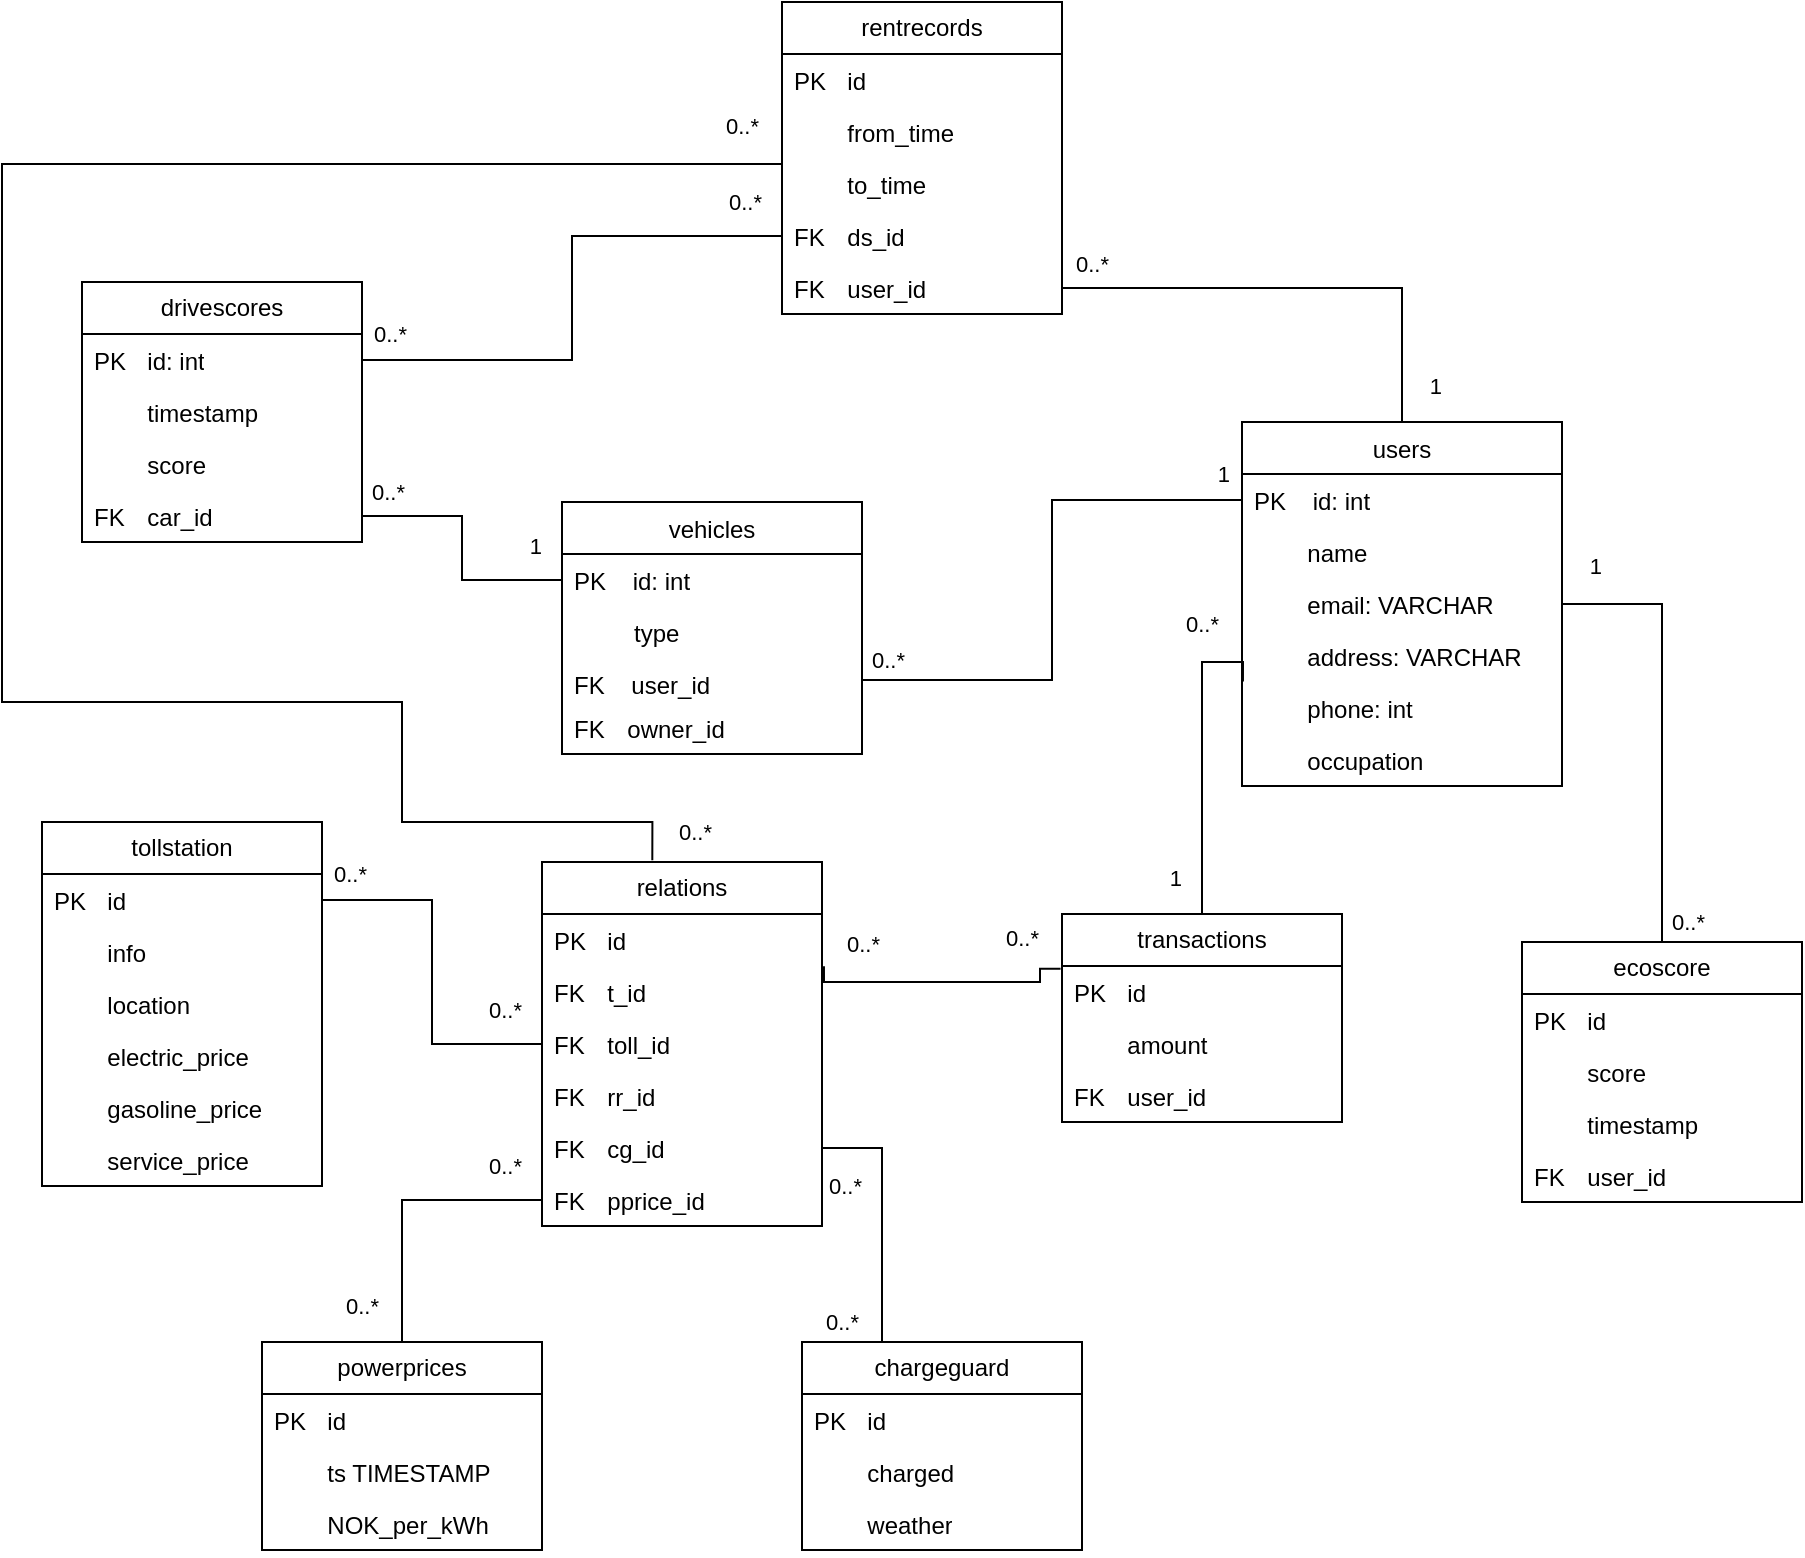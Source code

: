 <mxfile version="24.4.13" type="device">
  <diagram id="C5RBs43oDa-KdzZeNtuy" name="Page-1">
    <mxGraphModel dx="1377" dy="733" grid="1" gridSize="10" guides="1" tooltips="1" connect="1" arrows="1" fold="1" page="0" pageScale="1" pageWidth="827" pageHeight="1169" math="0" shadow="0">
      <root>
        <mxCell id="WIyWlLk6GJQsqaUBKTNV-0" />
        <mxCell id="WIyWlLk6GJQsqaUBKTNV-1" parent="WIyWlLk6GJQsqaUBKTNV-0" />
        <mxCell id="zkfFHV4jXpPFQw0GAbJ--0" value="vehicles" style="swimlane;fontStyle=0;align=center;verticalAlign=top;childLayout=stackLayout;horizontal=1;startSize=26;horizontalStack=0;resizeParent=1;resizeLast=0;collapsible=1;marginBottom=0;rounded=0;shadow=0;strokeWidth=1;" parent="WIyWlLk6GJQsqaUBKTNV-1" vertex="1">
          <mxGeometry x="200" y="360" width="150" height="126" as="geometry">
            <mxRectangle x="230" y="140" width="160" height="26" as="alternateBounds" />
          </mxGeometry>
        </mxCell>
        <mxCell id="zkfFHV4jXpPFQw0GAbJ--1" value="PK    id: int" style="text;align=left;verticalAlign=top;spacingLeft=4;spacingRight=4;overflow=hidden;rotatable=0;points=[[0,0.5],[1,0.5]];portConstraint=eastwest;" parent="zkfFHV4jXpPFQw0GAbJ--0" vertex="1">
          <mxGeometry y="26" width="150" height="26" as="geometry" />
        </mxCell>
        <mxCell id="zkfFHV4jXpPFQw0GAbJ--2" value="         type" style="text;align=left;verticalAlign=top;spacingLeft=4;spacingRight=4;overflow=hidden;rotatable=0;points=[[0,0.5],[1,0.5]];portConstraint=eastwest;rounded=0;shadow=0;html=0;" parent="zkfFHV4jXpPFQw0GAbJ--0" vertex="1">
          <mxGeometry y="52" width="150" height="26" as="geometry" />
        </mxCell>
        <mxCell id="zkfFHV4jXpPFQw0GAbJ--3" value="FK    user_id" style="text;align=left;verticalAlign=top;spacingLeft=4;spacingRight=4;overflow=hidden;rotatable=0;points=[[0,0.5],[1,0.5]];portConstraint=eastwest;rounded=0;shadow=0;html=0;" parent="zkfFHV4jXpPFQw0GAbJ--0" vertex="1">
          <mxGeometry y="78" width="150" height="22" as="geometry" />
        </mxCell>
        <mxCell id="pnMXiqQ-xAb_Z4zcDmSz-1" value="FK&lt;span style=&quot;white-space: pre;&quot;&gt;&#x9;&lt;/span&gt;owner_id" style="text;strokeColor=none;fillColor=none;align=left;verticalAlign=top;spacingLeft=4;spacingRight=4;overflow=hidden;rotatable=0;points=[[0,0.5],[1,0.5]];portConstraint=eastwest;whiteSpace=wrap;html=1;" vertex="1" parent="zkfFHV4jXpPFQw0GAbJ--0">
          <mxGeometry y="100" width="150" height="26" as="geometry" />
        </mxCell>
        <mxCell id="zkfFHV4jXpPFQw0GAbJ--17" value="users" style="swimlane;fontStyle=0;align=center;verticalAlign=top;childLayout=stackLayout;horizontal=1;startSize=26;horizontalStack=0;resizeParent=1;resizeLast=0;collapsible=1;marginBottom=0;rounded=0;shadow=0;strokeWidth=1;" parent="WIyWlLk6GJQsqaUBKTNV-1" vertex="1">
          <mxGeometry x="540" y="320" width="160" height="182" as="geometry">
            <mxRectangle x="550" y="140" width="160" height="26" as="alternateBounds" />
          </mxGeometry>
        </mxCell>
        <mxCell id="zkfFHV4jXpPFQw0GAbJ--18" value="PK    id: int" style="text;align=left;verticalAlign=top;spacingLeft=4;spacingRight=4;overflow=hidden;rotatable=0;points=[[0,0.5],[1,0.5]];portConstraint=eastwest;" parent="zkfFHV4jXpPFQw0GAbJ--17" vertex="1">
          <mxGeometry y="26" width="160" height="26" as="geometry" />
        </mxCell>
        <mxCell id="XV3fjPr08TxoKDUDZwmK-10" value="        name" style="text;align=left;verticalAlign=top;spacingLeft=4;spacingRight=4;overflow=hidden;rotatable=0;points=[[0,0.5],[1,0.5]];portConstraint=eastwest;rounded=0;shadow=0;html=0;" parent="zkfFHV4jXpPFQw0GAbJ--17" vertex="1">
          <mxGeometry y="52" width="160" height="26" as="geometry" />
        </mxCell>
        <mxCell id="XV3fjPr08TxoKDUDZwmK-28" value="        email: VARCHAR" style="text;align=left;verticalAlign=top;spacingLeft=4;spacingRight=4;overflow=hidden;rotatable=0;points=[[0,0.5],[1,0.5]];portConstraint=eastwest;rounded=0;shadow=0;html=0;" parent="zkfFHV4jXpPFQw0GAbJ--17" vertex="1">
          <mxGeometry y="78" width="160" height="26" as="geometry" />
        </mxCell>
        <mxCell id="zkfFHV4jXpPFQw0GAbJ--19" value="        address: VARCHAR" style="text;align=left;verticalAlign=top;spacingLeft=4;spacingRight=4;overflow=hidden;rotatable=0;points=[[0,0.5],[1,0.5]];portConstraint=eastwest;rounded=0;shadow=0;html=0;" parent="zkfFHV4jXpPFQw0GAbJ--17" vertex="1">
          <mxGeometry y="104" width="160" height="26" as="geometry" />
        </mxCell>
        <mxCell id="zkfFHV4jXpPFQw0GAbJ--20" value="        phone: int" style="text;align=left;verticalAlign=top;spacingLeft=4;spacingRight=4;overflow=hidden;rotatable=0;points=[[0,0.5],[1,0.5]];portConstraint=eastwest;rounded=0;shadow=0;html=0;" parent="zkfFHV4jXpPFQw0GAbJ--17" vertex="1">
          <mxGeometry y="130" width="160" height="26" as="geometry" />
        </mxCell>
        <mxCell id="znb4jtRhXeV4Z08ECYj7-14" value="&lt;span style=&quot;white-space: pre;&quot;&gt;&#x9;&lt;/span&gt;occupation" style="text;strokeColor=none;fillColor=none;align=left;verticalAlign=top;spacingLeft=4;spacingRight=4;overflow=hidden;rotatable=0;points=[[0,0.5],[1,0.5]];portConstraint=eastwest;whiteSpace=wrap;html=1;" parent="zkfFHV4jXpPFQw0GAbJ--17" vertex="1">
          <mxGeometry y="156" width="160" height="26" as="geometry" />
        </mxCell>
        <mxCell id="IrIeTUQx7J-EXGJBaG7m-1" value="drivescores" style="swimlane;fontStyle=0;childLayout=stackLayout;horizontal=1;startSize=26;fillColor=none;horizontalStack=0;resizeParent=1;resizeParentMax=0;resizeLast=0;collapsible=1;marginBottom=0;whiteSpace=wrap;html=1;" parent="WIyWlLk6GJQsqaUBKTNV-1" vertex="1">
          <mxGeometry x="-40" y="250" width="140" height="130" as="geometry" />
        </mxCell>
        <mxCell id="ffR_AdtMZDWBXzVAjOgV-0" value="PK&lt;span style=&quot;white-space: pre;&quot;&gt;&#x9;&lt;/span&gt;id: int" style="text;strokeColor=none;fillColor=none;align=left;verticalAlign=top;spacingLeft=4;spacingRight=4;overflow=hidden;rotatable=0;points=[[0,0.5],[1,0.5]];portConstraint=eastwest;whiteSpace=wrap;html=1;" parent="IrIeTUQx7J-EXGJBaG7m-1" vertex="1">
          <mxGeometry y="26" width="140" height="26" as="geometry" />
        </mxCell>
        <mxCell id="IrIeTUQx7J-EXGJBaG7m-3" value="&lt;div&gt;&lt;span style=&quot;white-space: pre;&quot;&gt;&#x9;&lt;/span&gt;timestamp&lt;/div&gt;" style="text;strokeColor=none;fillColor=none;align=left;verticalAlign=top;spacingLeft=4;spacingRight=4;overflow=hidden;rotatable=0;points=[[0,0.5],[1,0.5]];portConstraint=eastwest;whiteSpace=wrap;html=1;" parent="IrIeTUQx7J-EXGJBaG7m-1" vertex="1">
          <mxGeometry y="52" width="140" height="26" as="geometry" />
        </mxCell>
        <mxCell id="IrIeTUQx7J-EXGJBaG7m-4" value="&lt;span style=&quot;white-space: pre;&quot;&gt;&#x9;&lt;/span&gt;score" style="text;strokeColor=none;fillColor=none;align=left;verticalAlign=top;spacingLeft=4;spacingRight=4;overflow=hidden;rotatable=0;points=[[0,0.5],[1,0.5]];portConstraint=eastwest;whiteSpace=wrap;html=1;" parent="IrIeTUQx7J-EXGJBaG7m-1" vertex="1">
          <mxGeometry y="78" width="140" height="26" as="geometry" />
        </mxCell>
        <mxCell id="IrIeTUQx7J-EXGJBaG7m-2" value="FK&lt;span style=&quot;white-space: pre;&quot;&gt;&#x9;&lt;/span&gt;car_id" style="text;strokeColor=none;fillColor=none;align=left;verticalAlign=top;spacingLeft=4;spacingRight=4;overflow=hidden;rotatable=0;points=[[0,0.5],[1,0.5]];portConstraint=eastwest;whiteSpace=wrap;html=1;" parent="IrIeTUQx7J-EXGJBaG7m-1" vertex="1">
          <mxGeometry y="104" width="140" height="26" as="geometry" />
        </mxCell>
        <mxCell id="IrIeTUQx7J-EXGJBaG7m-12" value="" style="endArrow=none;html=1;edgeStyle=orthogonalEdgeStyle;rounded=0;exitX=1;exitY=0.5;exitDx=0;exitDy=0;entryX=0;entryY=0.5;entryDx=0;entryDy=0;curved=0;startArrow=none;startFill=0;endFill=0;" parent="WIyWlLk6GJQsqaUBKTNV-1" source="IrIeTUQx7J-EXGJBaG7m-2" target="zkfFHV4jXpPFQw0GAbJ--1" edge="1">
          <mxGeometry relative="1" as="geometry">
            <mxPoint x="330" y="350" as="sourcePoint" />
            <mxPoint x="490" y="350" as="targetPoint" />
          </mxGeometry>
        </mxCell>
        <mxCell id="IrIeTUQx7J-EXGJBaG7m-13" value="0..*" style="edgeLabel;resizable=0;html=1;align=left;verticalAlign=bottom;" parent="IrIeTUQx7J-EXGJBaG7m-12" connectable="0" vertex="1">
          <mxGeometry x="-1" relative="1" as="geometry">
            <mxPoint x="3" y="-4" as="offset" />
          </mxGeometry>
        </mxCell>
        <mxCell id="IrIeTUQx7J-EXGJBaG7m-14" value="1" style="edgeLabel;resizable=0;html=1;align=right;verticalAlign=bottom;" parent="IrIeTUQx7J-EXGJBaG7m-12" connectable="0" vertex="1">
          <mxGeometry x="1" relative="1" as="geometry">
            <mxPoint x="-10" y="-9" as="offset" />
          </mxGeometry>
        </mxCell>
        <mxCell id="XV3fjPr08TxoKDUDZwmK-0" value="rentrecords" style="swimlane;fontStyle=0;childLayout=stackLayout;horizontal=1;startSize=26;fillColor=none;horizontalStack=0;resizeParent=1;resizeParentMax=0;resizeLast=0;collapsible=1;marginBottom=0;whiteSpace=wrap;html=1;" parent="WIyWlLk6GJQsqaUBKTNV-1" vertex="1">
          <mxGeometry x="310" y="110" width="140" height="156" as="geometry" />
        </mxCell>
        <mxCell id="XV3fjPr08TxoKDUDZwmK-1" value="PK&lt;span style=&quot;white-space: pre;&quot;&gt;&#x9;&lt;/span&gt;id" style="text;strokeColor=none;fillColor=none;align=left;verticalAlign=top;spacingLeft=4;spacingRight=4;overflow=hidden;rotatable=0;points=[[0,0.5],[1,0.5]];portConstraint=eastwest;whiteSpace=wrap;html=1;" parent="XV3fjPr08TxoKDUDZwmK-0" vertex="1">
          <mxGeometry y="26" width="140" height="26" as="geometry" />
        </mxCell>
        <mxCell id="XV3fjPr08TxoKDUDZwmK-5" value="&lt;span style=&quot;white-space: pre;&quot;&gt;&#x9;&lt;/span&gt;from_time" style="text;strokeColor=none;fillColor=none;align=left;verticalAlign=top;spacingLeft=4;spacingRight=4;overflow=hidden;rotatable=0;points=[[0,0.5],[1,0.5]];portConstraint=eastwest;whiteSpace=wrap;html=1;" parent="XV3fjPr08TxoKDUDZwmK-0" vertex="1">
          <mxGeometry y="52" width="140" height="26" as="geometry" />
        </mxCell>
        <mxCell id="XV3fjPr08TxoKDUDZwmK-4" value="&lt;span style=&quot;white-space: pre;&quot;&gt;&#x9;&lt;/span&gt;to_time" style="text;strokeColor=none;fillColor=none;align=left;verticalAlign=top;spacingLeft=4;spacingRight=4;overflow=hidden;rotatable=0;points=[[0,0.5],[1,0.5]];portConstraint=eastwest;whiteSpace=wrap;html=1;" parent="XV3fjPr08TxoKDUDZwmK-0" vertex="1">
          <mxGeometry y="78" width="140" height="26" as="geometry" />
        </mxCell>
        <mxCell id="XV3fjPr08TxoKDUDZwmK-3" value="FK&lt;span style=&quot;white-space: pre;&quot;&gt;&#x9;&lt;/span&gt;ds_id" style="text;strokeColor=none;fillColor=none;align=left;verticalAlign=top;spacingLeft=4;spacingRight=4;overflow=hidden;rotatable=0;points=[[0,0.5],[1,0.5]];portConstraint=eastwest;whiteSpace=wrap;html=1;" parent="XV3fjPr08TxoKDUDZwmK-0" vertex="1">
          <mxGeometry y="104" width="140" height="26" as="geometry" />
        </mxCell>
        <mxCell id="XV3fjPr08TxoKDUDZwmK-2" value="FK&lt;span style=&quot;white-space: pre;&quot;&gt;&#x9;&lt;/span&gt;user_id" style="text;strokeColor=none;fillColor=none;align=left;verticalAlign=top;spacingLeft=4;spacingRight=4;overflow=hidden;rotatable=0;points=[[0,0.5],[1,0.5]];portConstraint=eastwest;whiteSpace=wrap;html=1;" parent="XV3fjPr08TxoKDUDZwmK-0" vertex="1">
          <mxGeometry y="130" width="140" height="26" as="geometry" />
        </mxCell>
        <mxCell id="XV3fjPr08TxoKDUDZwmK-11" value="ecoscore" style="swimlane;fontStyle=0;childLayout=stackLayout;horizontal=1;startSize=26;fillColor=none;horizontalStack=0;resizeParent=1;resizeParentMax=0;resizeLast=0;collapsible=1;marginBottom=0;whiteSpace=wrap;html=1;" parent="WIyWlLk6GJQsqaUBKTNV-1" vertex="1">
          <mxGeometry x="680" y="580" width="140" height="130" as="geometry" />
        </mxCell>
        <mxCell id="XV3fjPr08TxoKDUDZwmK-12" value="PK&lt;span style=&quot;white-space: pre;&quot;&gt;&#x9;&lt;/span&gt;id" style="text;strokeColor=none;fillColor=none;align=left;verticalAlign=top;spacingLeft=4;spacingRight=4;overflow=hidden;rotatable=0;points=[[0,0.5],[1,0.5]];portConstraint=eastwest;whiteSpace=wrap;html=1;" parent="XV3fjPr08TxoKDUDZwmK-11" vertex="1">
          <mxGeometry y="26" width="140" height="26" as="geometry" />
        </mxCell>
        <mxCell id="XV3fjPr08TxoKDUDZwmK-13" value="&lt;span style=&quot;white-space: pre;&quot;&gt;&#x9;&lt;/span&gt;score" style="text;strokeColor=none;fillColor=none;align=left;verticalAlign=top;spacingLeft=4;spacingRight=4;overflow=hidden;rotatable=0;points=[[0,0.5],[1,0.5]];portConstraint=eastwest;whiteSpace=wrap;html=1;" parent="XV3fjPr08TxoKDUDZwmK-11" vertex="1">
          <mxGeometry y="52" width="140" height="26" as="geometry" />
        </mxCell>
        <mxCell id="XV3fjPr08TxoKDUDZwmK-14" value="&lt;span style=&quot;white-space: pre;&quot;&gt;&#x9;&lt;/span&gt;timestamp" style="text;strokeColor=none;fillColor=none;align=left;verticalAlign=top;spacingLeft=4;spacingRight=4;overflow=hidden;rotatable=0;points=[[0,0.5],[1,0.5]];portConstraint=eastwest;whiteSpace=wrap;html=1;" parent="XV3fjPr08TxoKDUDZwmK-11" vertex="1">
          <mxGeometry y="78" width="140" height="26" as="geometry" />
        </mxCell>
        <mxCell id="XV3fjPr08TxoKDUDZwmK-25" value="FK&lt;span style=&quot;white-space: pre;&quot;&gt;&#x9;&lt;/span&gt;user_id" style="text;strokeColor=none;fillColor=none;align=left;verticalAlign=top;spacingLeft=4;spacingRight=4;overflow=hidden;rotatable=0;points=[[0,0.5],[1,0.5]];portConstraint=eastwest;whiteSpace=wrap;html=1;" parent="XV3fjPr08TxoKDUDZwmK-11" vertex="1">
          <mxGeometry y="104" width="140" height="26" as="geometry" />
        </mxCell>
        <mxCell id="XV3fjPr08TxoKDUDZwmK-16" value="" style="endArrow=none;html=1;edgeStyle=orthogonalEdgeStyle;rounded=0;exitX=1;exitY=0.5;exitDx=0;exitDy=0;" parent="WIyWlLk6GJQsqaUBKTNV-1" source="zkfFHV4jXpPFQw0GAbJ--3" target="zkfFHV4jXpPFQw0GAbJ--18" edge="1">
          <mxGeometry relative="1" as="geometry">
            <mxPoint x="360" y="470" as="sourcePoint" />
            <mxPoint x="520" y="470" as="targetPoint" />
          </mxGeometry>
        </mxCell>
        <mxCell id="XV3fjPr08TxoKDUDZwmK-17" value="0..*" style="edgeLabel;resizable=0;html=1;align=left;verticalAlign=bottom;" parent="XV3fjPr08TxoKDUDZwmK-16" connectable="0" vertex="1">
          <mxGeometry x="-1" relative="1" as="geometry">
            <mxPoint x="3" y="-2" as="offset" />
          </mxGeometry>
        </mxCell>
        <mxCell id="XV3fjPr08TxoKDUDZwmK-18" value="1" style="edgeLabel;resizable=0;html=1;align=right;verticalAlign=bottom;" parent="XV3fjPr08TxoKDUDZwmK-16" connectable="0" vertex="1">
          <mxGeometry x="1" relative="1" as="geometry">
            <mxPoint x="-6" y="-5" as="offset" />
          </mxGeometry>
        </mxCell>
        <mxCell id="XV3fjPr08TxoKDUDZwmK-30" value="" style="endArrow=none;html=1;edgeStyle=orthogonalEdgeStyle;rounded=0;exitX=1;exitY=0.5;exitDx=0;exitDy=0;entryX=0;entryY=0.5;entryDx=0;entryDy=0;curved=0;startArrow=none;startFill=0;endFill=0;" parent="WIyWlLk6GJQsqaUBKTNV-1" source="ffR_AdtMZDWBXzVAjOgV-0" target="XV3fjPr08TxoKDUDZwmK-3" edge="1">
          <mxGeometry relative="1" as="geometry">
            <mxPoint x="230" y="355" as="sourcePoint" />
            <mxPoint x="330" y="219" as="targetPoint" />
          </mxGeometry>
        </mxCell>
        <mxCell id="XV3fjPr08TxoKDUDZwmK-31" value="0..*" style="edgeLabel;resizable=0;html=1;align=left;verticalAlign=bottom;" parent="XV3fjPr08TxoKDUDZwmK-30" connectable="0" vertex="1">
          <mxGeometry x="-1" relative="1" as="geometry">
            <mxPoint x="4" y="-5" as="offset" />
          </mxGeometry>
        </mxCell>
        <mxCell id="XV3fjPr08TxoKDUDZwmK-32" value="0..*" style="edgeLabel;resizable=0;html=1;align=right;verticalAlign=bottom;" parent="XV3fjPr08TxoKDUDZwmK-30" connectable="0" vertex="1">
          <mxGeometry x="1" relative="1" as="geometry">
            <mxPoint x="-10" y="-9" as="offset" />
          </mxGeometry>
        </mxCell>
        <mxCell id="XV3fjPr08TxoKDUDZwmK-34" value="" style="endArrow=none;html=1;edgeStyle=orthogonalEdgeStyle;rounded=0;exitX=1;exitY=0.5;exitDx=0;exitDy=0;entryX=0.5;entryY=0;entryDx=0;entryDy=0;" parent="WIyWlLk6GJQsqaUBKTNV-1" source="XV3fjPr08TxoKDUDZwmK-2" target="zkfFHV4jXpPFQw0GAbJ--17" edge="1">
          <mxGeometry relative="1" as="geometry">
            <mxPoint x="440" y="489" as="sourcePoint" />
            <mxPoint x="520" y="399" as="targetPoint" />
          </mxGeometry>
        </mxCell>
        <mxCell id="XV3fjPr08TxoKDUDZwmK-35" value="0..*" style="edgeLabel;resizable=0;html=1;align=left;verticalAlign=bottom;" parent="XV3fjPr08TxoKDUDZwmK-34" connectable="0" vertex="1">
          <mxGeometry x="-1" relative="1" as="geometry">
            <mxPoint x="5" y="-4" as="offset" />
          </mxGeometry>
        </mxCell>
        <mxCell id="XV3fjPr08TxoKDUDZwmK-36" value="1" style="edgeLabel;resizable=0;html=1;align=right;verticalAlign=bottom;" parent="XV3fjPr08TxoKDUDZwmK-34" connectable="0" vertex="1">
          <mxGeometry x="1" relative="1" as="geometry">
            <mxPoint x="20" y="-10" as="offset" />
          </mxGeometry>
        </mxCell>
        <mxCell id="XV3fjPr08TxoKDUDZwmK-40" value="" style="endArrow=none;html=1;edgeStyle=orthogonalEdgeStyle;rounded=0;exitX=0.5;exitY=0;exitDx=0;exitDy=0;entryX=1;entryY=0.5;entryDx=0;entryDy=0;" parent="WIyWlLk6GJQsqaUBKTNV-1" source="XV3fjPr08TxoKDUDZwmK-11" target="XV3fjPr08TxoKDUDZwmK-28" edge="1">
          <mxGeometry relative="1" as="geometry">
            <mxPoint x="440" y="489" as="sourcePoint" />
            <mxPoint x="560" y="379" as="targetPoint" />
          </mxGeometry>
        </mxCell>
        <mxCell id="XV3fjPr08TxoKDUDZwmK-41" value="0..*" style="edgeLabel;resizable=0;html=1;align=left;verticalAlign=bottom;" parent="XV3fjPr08TxoKDUDZwmK-40" connectable="0" vertex="1">
          <mxGeometry x="-1" relative="1" as="geometry">
            <mxPoint x="3" y="-2" as="offset" />
          </mxGeometry>
        </mxCell>
        <mxCell id="XV3fjPr08TxoKDUDZwmK-42" value="1" style="edgeLabel;resizable=0;html=1;align=right;verticalAlign=bottom;" parent="XV3fjPr08TxoKDUDZwmK-40" connectable="0" vertex="1">
          <mxGeometry x="1" relative="1" as="geometry">
            <mxPoint x="20" y="-11" as="offset" />
          </mxGeometry>
        </mxCell>
        <mxCell id="Irs7Qh26xTRbT9LRC_HW-0" value="tollstation" style="swimlane;fontStyle=0;childLayout=stackLayout;horizontal=1;startSize=26;fillColor=none;horizontalStack=0;resizeParent=1;resizeParentMax=0;resizeLast=0;collapsible=1;marginBottom=0;whiteSpace=wrap;html=1;" parent="WIyWlLk6GJQsqaUBKTNV-1" vertex="1">
          <mxGeometry x="-60" y="520" width="140" height="182" as="geometry" />
        </mxCell>
        <mxCell id="Irs7Qh26xTRbT9LRC_HW-1" value="PK&lt;span style=&quot;white-space: pre;&quot;&gt;&#x9;&lt;/span&gt;id" style="text;strokeColor=none;fillColor=none;align=left;verticalAlign=top;spacingLeft=4;spacingRight=4;overflow=hidden;rotatable=0;points=[[0,0.5],[1,0.5]];portConstraint=eastwest;whiteSpace=wrap;html=1;" parent="Irs7Qh26xTRbT9LRC_HW-0" vertex="1">
          <mxGeometry y="26" width="140" height="26" as="geometry" />
        </mxCell>
        <mxCell id="Irs7Qh26xTRbT9LRC_HW-2" value="&lt;span style=&quot;white-space: pre;&quot;&gt;&#x9;&lt;/span&gt;info" style="text;strokeColor=none;fillColor=none;align=left;verticalAlign=top;spacingLeft=4;spacingRight=4;overflow=hidden;rotatable=0;points=[[0,0.5],[1,0.5]];portConstraint=eastwest;whiteSpace=wrap;html=1;" parent="Irs7Qh26xTRbT9LRC_HW-0" vertex="1">
          <mxGeometry y="52" width="140" height="26" as="geometry" />
        </mxCell>
        <mxCell id="pnMXiqQ-xAb_Z4zcDmSz-0" value="&lt;span style=&quot;white-space: pre;&quot;&gt;&#x9;&lt;/span&gt;location" style="text;strokeColor=none;fillColor=none;align=left;verticalAlign=top;spacingLeft=4;spacingRight=4;overflow=hidden;rotatable=0;points=[[0,0.5],[1,0.5]];portConstraint=eastwest;whiteSpace=wrap;html=1;" vertex="1" parent="Irs7Qh26xTRbT9LRC_HW-0">
          <mxGeometry y="78" width="140" height="26" as="geometry" />
        </mxCell>
        <mxCell id="Irs7Qh26xTRbT9LRC_HW-82" value="&lt;span style=&quot;white-space: pre;&quot;&gt;&#x9;&lt;/span&gt;electric_price" style="text;strokeColor=none;fillColor=none;align=left;verticalAlign=top;spacingLeft=4;spacingRight=4;overflow=hidden;rotatable=0;points=[[0,0.5],[1,0.5]];portConstraint=eastwest;whiteSpace=wrap;html=1;" parent="Irs7Qh26xTRbT9LRC_HW-0" vertex="1">
          <mxGeometry y="104" width="140" height="26" as="geometry" />
        </mxCell>
        <mxCell id="Irs7Qh26xTRbT9LRC_HW-81" value="&lt;span style=&quot;white-space: pre;&quot;&gt;&#x9;&lt;/span&gt;gasoline_price" style="text;strokeColor=none;fillColor=none;align=left;verticalAlign=top;spacingLeft=4;spacingRight=4;overflow=hidden;rotatable=0;points=[[0,0.5],[1,0.5]];portConstraint=eastwest;whiteSpace=wrap;html=1;" parent="Irs7Qh26xTRbT9LRC_HW-0" vertex="1">
          <mxGeometry y="130" width="140" height="26" as="geometry" />
        </mxCell>
        <mxCell id="Irs7Qh26xTRbT9LRC_HW-83" value="&lt;span style=&quot;white-space: pre;&quot;&gt;&#x9;&lt;/span&gt;service_price" style="text;strokeColor=none;fillColor=none;align=left;verticalAlign=top;spacingLeft=4;spacingRight=4;overflow=hidden;rotatable=0;points=[[0,0.5],[1,0.5]];portConstraint=eastwest;whiteSpace=wrap;html=1;" parent="Irs7Qh26xTRbT9LRC_HW-0" vertex="1">
          <mxGeometry y="156" width="140" height="26" as="geometry" />
        </mxCell>
        <mxCell id="Irs7Qh26xTRbT9LRC_HW-4" value="chargeguard" style="swimlane;fontStyle=0;childLayout=stackLayout;horizontal=1;startSize=26;fillColor=none;horizontalStack=0;resizeParent=1;resizeParentMax=0;resizeLast=0;collapsible=1;marginBottom=0;whiteSpace=wrap;html=1;" parent="WIyWlLk6GJQsqaUBKTNV-1" vertex="1">
          <mxGeometry x="320" y="780" width="140" height="104" as="geometry" />
        </mxCell>
        <mxCell id="Irs7Qh26xTRbT9LRC_HW-5" value="PK&lt;span style=&quot;white-space: pre;&quot;&gt;&#x9;&lt;/span&gt;id&lt;span style=&quot;white-space: pre;&quot;&gt;&#x9;&lt;/span&gt;" style="text;strokeColor=none;fillColor=none;align=left;verticalAlign=top;spacingLeft=4;spacingRight=4;overflow=hidden;rotatable=0;points=[[0,0.5],[1,0.5]];portConstraint=eastwest;whiteSpace=wrap;html=1;" parent="Irs7Qh26xTRbT9LRC_HW-4" vertex="1">
          <mxGeometry y="26" width="140" height="26" as="geometry" />
        </mxCell>
        <mxCell id="Irs7Qh26xTRbT9LRC_HW-6" value="&lt;span style=&quot;white-space: pre;&quot;&gt;&#x9;&lt;/span&gt;charged" style="text;strokeColor=none;fillColor=none;align=left;verticalAlign=top;spacingLeft=4;spacingRight=4;overflow=hidden;rotatable=0;points=[[0,0.5],[1,0.5]];portConstraint=eastwest;whiteSpace=wrap;html=1;" parent="Irs7Qh26xTRbT9LRC_HW-4" vertex="1">
          <mxGeometry y="52" width="140" height="26" as="geometry" />
        </mxCell>
        <mxCell id="Irs7Qh26xTRbT9LRC_HW-7" value="&lt;span style=&quot;white-space: pre;&quot;&gt;&#x9;&lt;/span&gt;weather" style="text;strokeColor=none;fillColor=none;align=left;verticalAlign=top;spacingLeft=4;spacingRight=4;overflow=hidden;rotatable=0;points=[[0,0.5],[1,0.5]];portConstraint=eastwest;whiteSpace=wrap;html=1;" parent="Irs7Qh26xTRbT9LRC_HW-4" vertex="1">
          <mxGeometry y="78" width="140" height="26" as="geometry" />
        </mxCell>
        <mxCell id="XV3fjPr08TxoKDUDZwmK-6" value="powerprices" style="swimlane;fontStyle=0;childLayout=stackLayout;horizontal=1;startSize=26;fillColor=none;horizontalStack=0;resizeParent=1;resizeParentMax=0;resizeLast=0;collapsible=1;marginBottom=0;whiteSpace=wrap;html=1;" parent="WIyWlLk6GJQsqaUBKTNV-1" vertex="1">
          <mxGeometry x="50" y="780" width="140" height="104" as="geometry" />
        </mxCell>
        <mxCell id="XV3fjPr08TxoKDUDZwmK-7" value="PK&amp;nbsp;&lt;span style=&quot;white-space: pre;&quot;&gt;&#x9;&lt;/span&gt;id" style="text;strokeColor=none;fillColor=none;align=left;verticalAlign=top;spacingLeft=4;spacingRight=4;overflow=hidden;rotatable=0;points=[[0,0.5],[1,0.5]];portConstraint=eastwest;whiteSpace=wrap;html=1;" parent="XV3fjPr08TxoKDUDZwmK-6" vertex="1">
          <mxGeometry y="26" width="140" height="26" as="geometry" />
        </mxCell>
        <mxCell id="XV3fjPr08TxoKDUDZwmK-8" value="&lt;span style=&quot;white-space: pre;&quot;&gt;&#x9;&lt;/span&gt;ts TIMESTAMP" style="text;strokeColor=none;fillColor=none;align=left;verticalAlign=top;spacingLeft=4;spacingRight=4;overflow=hidden;rotatable=0;points=[[0,0.5],[1,0.5]];portConstraint=eastwest;whiteSpace=wrap;html=1;" parent="XV3fjPr08TxoKDUDZwmK-6" vertex="1">
          <mxGeometry y="52" width="140" height="26" as="geometry" />
        </mxCell>
        <mxCell id="XV3fjPr08TxoKDUDZwmK-9" value="&lt;span style=&quot;white-space: pre;&quot;&gt;&#x9;&lt;/span&gt;NOK_per_kWh" style="text;strokeColor=none;fillColor=none;align=left;verticalAlign=top;spacingLeft=4;spacingRight=4;overflow=hidden;rotatable=0;points=[[0,0.5],[1,0.5]];portConstraint=eastwest;whiteSpace=wrap;html=1;" parent="XV3fjPr08TxoKDUDZwmK-6" vertex="1">
          <mxGeometry y="78" width="140" height="26" as="geometry" />
        </mxCell>
        <mxCell id="znb4jtRhXeV4Z08ECYj7-5" value="transactions" style="swimlane;fontStyle=0;childLayout=stackLayout;horizontal=1;startSize=26;fillColor=none;horizontalStack=0;resizeParent=1;resizeParentMax=0;resizeLast=0;collapsible=1;marginBottom=0;whiteSpace=wrap;html=1;" parent="WIyWlLk6GJQsqaUBKTNV-1" vertex="1">
          <mxGeometry x="450" y="566" width="140" height="104" as="geometry" />
        </mxCell>
        <mxCell id="znb4jtRhXeV4Z08ECYj7-6" value="PK&lt;span style=&quot;white-space: pre;&quot;&gt;&#x9;&lt;/span&gt;id" style="text;strokeColor=none;fillColor=none;align=left;verticalAlign=top;spacingLeft=4;spacingRight=4;overflow=hidden;rotatable=0;points=[[0,0.5],[1,0.5]];portConstraint=eastwest;whiteSpace=wrap;html=1;" parent="znb4jtRhXeV4Z08ECYj7-5" vertex="1">
          <mxGeometry y="26" width="140" height="26" as="geometry" />
        </mxCell>
        <mxCell id="znb4jtRhXeV4Z08ECYj7-7" value="&lt;span style=&quot;white-space: pre;&quot;&gt;&#x9;&lt;/span&gt;amount" style="text;strokeColor=none;fillColor=none;align=left;verticalAlign=top;spacingLeft=4;spacingRight=4;overflow=hidden;rotatable=0;points=[[0,0.5],[1,0.5]];portConstraint=eastwest;whiteSpace=wrap;html=1;" parent="znb4jtRhXeV4Z08ECYj7-5" vertex="1">
          <mxGeometry y="52" width="140" height="26" as="geometry" />
        </mxCell>
        <mxCell id="znb4jtRhXeV4Z08ECYj7-8" value="FK&lt;span style=&quot;white-space: pre;&quot;&gt;&#x9;&lt;/span&gt;user_id" style="text;strokeColor=none;fillColor=none;align=left;verticalAlign=top;spacingLeft=4;spacingRight=4;overflow=hidden;rotatable=0;points=[[0,0.5],[1,0.5]];portConstraint=eastwest;whiteSpace=wrap;html=1;" parent="znb4jtRhXeV4Z08ECYj7-5" vertex="1">
          <mxGeometry y="78" width="140" height="26" as="geometry" />
        </mxCell>
        <mxCell id="Irs7Qh26xTRbT9LRC_HW-26" value="&lt;div&gt;&lt;span style=&quot;background-color: initial;&quot;&gt;relations&lt;/span&gt;&lt;br&gt;&lt;/div&gt;" style="swimlane;fontStyle=0;childLayout=stackLayout;horizontal=1;startSize=26;fillColor=none;horizontalStack=0;resizeParent=1;resizeParentMax=0;resizeLast=0;collapsible=1;marginBottom=0;whiteSpace=wrap;html=1;" parent="WIyWlLk6GJQsqaUBKTNV-1" vertex="1">
          <mxGeometry x="190" y="540" width="140" height="182" as="geometry" />
        </mxCell>
        <mxCell id="Irs7Qh26xTRbT9LRC_HW-27" value="PK&lt;span style=&quot;white-space: pre;&quot;&gt;&#x9;&lt;/span&gt;id" style="text;strokeColor=none;fillColor=none;align=left;verticalAlign=top;spacingLeft=4;spacingRight=4;overflow=hidden;rotatable=0;points=[[0,0.5],[1,0.5]];portConstraint=eastwest;whiteSpace=wrap;html=1;" parent="Irs7Qh26xTRbT9LRC_HW-26" vertex="1">
          <mxGeometry y="26" width="140" height="26" as="geometry" />
        </mxCell>
        <mxCell id="Irs7Qh26xTRbT9LRC_HW-28" value="FK&lt;span style=&quot;white-space: pre;&quot;&gt;&#x9;&lt;/span&gt;t_id" style="text;strokeColor=none;fillColor=none;align=left;verticalAlign=top;spacingLeft=4;spacingRight=4;overflow=hidden;rotatable=0;points=[[0,0.5],[1,0.5]];portConstraint=eastwest;whiteSpace=wrap;html=1;" parent="Irs7Qh26xTRbT9LRC_HW-26" vertex="1">
          <mxGeometry y="52" width="140" height="26" as="geometry" />
        </mxCell>
        <mxCell id="Irs7Qh26xTRbT9LRC_HW-29" value="FK&lt;span style=&quot;white-space: pre;&quot;&gt;&#x9;&lt;/span&gt;toll_id" style="text;strokeColor=none;fillColor=none;align=left;verticalAlign=top;spacingLeft=4;spacingRight=4;overflow=hidden;rotatable=0;points=[[0,0.5],[1,0.5]];portConstraint=eastwest;whiteSpace=wrap;html=1;" parent="Irs7Qh26xTRbT9LRC_HW-26" vertex="1">
          <mxGeometry y="78" width="140" height="26" as="geometry" />
        </mxCell>
        <mxCell id="Irs7Qh26xTRbT9LRC_HW-35" value="FK&lt;span style=&quot;white-space: pre;&quot;&gt;&#x9;&lt;/span&gt;rr_id" style="text;strokeColor=none;fillColor=none;align=left;verticalAlign=top;spacingLeft=4;spacingRight=4;overflow=hidden;rotatable=0;points=[[0,0.5],[1,0.5]];portConstraint=eastwest;whiteSpace=wrap;html=1;" parent="Irs7Qh26xTRbT9LRC_HW-26" vertex="1">
          <mxGeometry y="104" width="140" height="26" as="geometry" />
        </mxCell>
        <mxCell id="Irs7Qh26xTRbT9LRC_HW-62" value="FK&lt;span style=&quot;white-space: pre;&quot;&gt;&#x9;&lt;/span&gt;cg_id" style="text;strokeColor=none;fillColor=none;align=left;verticalAlign=top;spacingLeft=4;spacingRight=4;overflow=hidden;rotatable=0;points=[[0,0.5],[1,0.5]];portConstraint=eastwest;whiteSpace=wrap;html=1;" parent="Irs7Qh26xTRbT9LRC_HW-26" vertex="1">
          <mxGeometry y="130" width="140" height="26" as="geometry" />
        </mxCell>
        <mxCell id="Irs7Qh26xTRbT9LRC_HW-45" value="FK&lt;span style=&quot;white-space: pre;&quot;&gt;&#x9;&lt;/span&gt;pprice_id" style="text;strokeColor=none;fillColor=none;align=left;verticalAlign=top;spacingLeft=4;spacingRight=4;overflow=hidden;rotatable=0;points=[[0,0.5],[1,0.5]];portConstraint=eastwest;whiteSpace=wrap;html=1;" parent="Irs7Qh26xTRbT9LRC_HW-26" vertex="1">
          <mxGeometry y="156" width="140" height="26" as="geometry" />
        </mxCell>
        <mxCell id="Irs7Qh26xTRbT9LRC_HW-59" value="" style="endArrow=none;html=1;edgeStyle=orthogonalEdgeStyle;rounded=0;exitX=0.5;exitY=0;exitDx=0;exitDy=0;entryX=1;entryY=0.5;entryDx=0;entryDy=0;" parent="WIyWlLk6GJQsqaUBKTNV-1" source="Irs7Qh26xTRbT9LRC_HW-4" target="Irs7Qh26xTRbT9LRC_HW-62" edge="1">
          <mxGeometry relative="1" as="geometry">
            <mxPoint x="379.47" y="749.47" as="sourcePoint" />
            <mxPoint x="450" y="770" as="targetPoint" />
            <Array as="points">
              <mxPoint x="360" y="780" />
              <mxPoint x="360" y="683" />
            </Array>
          </mxGeometry>
        </mxCell>
        <mxCell id="Irs7Qh26xTRbT9LRC_HW-60" value="0..*" style="edgeLabel;resizable=0;html=1;align=left;verticalAlign=bottom;" parent="Irs7Qh26xTRbT9LRC_HW-59" connectable="0" vertex="1">
          <mxGeometry x="-1" relative="1" as="geometry">
            <mxPoint x="-60" y="-2" as="offset" />
          </mxGeometry>
        </mxCell>
        <mxCell id="Irs7Qh26xTRbT9LRC_HW-61" value="0..*" style="edgeLabel;resizable=0;html=1;align=right;verticalAlign=bottom;" parent="Irs7Qh26xTRbT9LRC_HW-59" connectable="0" vertex="1">
          <mxGeometry x="1" relative="1" as="geometry">
            <mxPoint x="20" y="27" as="offset" />
          </mxGeometry>
        </mxCell>
        <mxCell id="Irs7Qh26xTRbT9LRC_HW-63" value="" style="endArrow=none;html=1;edgeStyle=orthogonalEdgeStyle;rounded=0;entryX=0.5;entryY=0;entryDx=0;entryDy=0;exitX=0.003;exitY=-0.009;exitDx=0;exitDy=0;exitPerimeter=0;" parent="WIyWlLk6GJQsqaUBKTNV-1" source="zkfFHV4jXpPFQw0GAbJ--20" target="znb4jtRhXeV4Z08ECYj7-5" edge="1">
          <mxGeometry relative="1" as="geometry">
            <mxPoint x="740" y="624" as="sourcePoint" />
            <mxPoint x="610" y="584.53" as="targetPoint" />
          </mxGeometry>
        </mxCell>
        <mxCell id="Irs7Qh26xTRbT9LRC_HW-64" value="0..*" style="edgeLabel;resizable=0;html=1;align=left;verticalAlign=bottom;" parent="Irs7Qh26xTRbT9LRC_HW-63" connectable="0" vertex="1">
          <mxGeometry x="-1" relative="1" as="geometry">
            <mxPoint x="-30" y="-20" as="offset" />
          </mxGeometry>
        </mxCell>
        <mxCell id="Irs7Qh26xTRbT9LRC_HW-65" value="1" style="edgeLabel;resizable=0;html=1;align=right;verticalAlign=bottom;" parent="Irs7Qh26xTRbT9LRC_HW-63" connectable="0" vertex="1">
          <mxGeometry x="1" relative="1" as="geometry">
            <mxPoint x="-10" y="-10" as="offset" />
          </mxGeometry>
        </mxCell>
        <mxCell id="Irs7Qh26xTRbT9LRC_HW-66" value="" style="endArrow=none;html=1;edgeStyle=orthogonalEdgeStyle;rounded=0;exitX=0;exitY=0.5;exitDx=0;exitDy=0;entryX=0.394;entryY=-0.005;entryDx=0;entryDy=0;entryPerimeter=0;" parent="WIyWlLk6GJQsqaUBKTNV-1" source="XV3fjPr08TxoKDUDZwmK-4" target="Irs7Qh26xTRbT9LRC_HW-26" edge="1">
          <mxGeometry relative="1" as="geometry">
            <mxPoint x="940" y="210" as="sourcePoint" />
            <mxPoint x="-140" y="750" as="targetPoint" />
            <Array as="points">
              <mxPoint x="310" y="191" />
              <mxPoint x="-80" y="191" />
              <mxPoint x="-80" y="460" />
              <mxPoint x="120" y="460" />
              <mxPoint x="120" y="520" />
              <mxPoint x="245" y="520" />
            </Array>
          </mxGeometry>
        </mxCell>
        <mxCell id="Irs7Qh26xTRbT9LRC_HW-67" value="0..*" style="edgeLabel;resizable=0;html=1;align=left;verticalAlign=bottom;" parent="Irs7Qh26xTRbT9LRC_HW-66" connectable="0" vertex="1">
          <mxGeometry x="-1" relative="1" as="geometry">
            <mxPoint x="-30" y="-21" as="offset" />
          </mxGeometry>
        </mxCell>
        <mxCell id="Irs7Qh26xTRbT9LRC_HW-68" value="0..*" style="edgeLabel;resizable=0;html=1;align=right;verticalAlign=bottom;" parent="Irs7Qh26xTRbT9LRC_HW-66" connectable="0" vertex="1">
          <mxGeometry x="1" relative="1" as="geometry">
            <mxPoint x="30" y="-6" as="offset" />
          </mxGeometry>
        </mxCell>
        <mxCell id="Irs7Qh26xTRbT9LRC_HW-69" value="" style="endArrow=none;html=1;edgeStyle=orthogonalEdgeStyle;rounded=0;exitX=0.5;exitY=0;exitDx=0;exitDy=0;entryX=0;entryY=0.5;entryDx=0;entryDy=0;curved=0;startArrow=none;startFill=0;endFill=0;" parent="WIyWlLk6GJQsqaUBKTNV-1" source="XV3fjPr08TxoKDUDZwmK-6" target="Irs7Qh26xTRbT9LRC_HW-45" edge="1">
          <mxGeometry relative="1" as="geometry">
            <mxPoint x="-130" y="762" as="sourcePoint" />
            <mxPoint x="80" y="700" as="targetPoint" />
          </mxGeometry>
        </mxCell>
        <mxCell id="Irs7Qh26xTRbT9LRC_HW-70" value="0..*" style="edgeLabel;resizable=0;html=1;align=left;verticalAlign=bottom;" parent="Irs7Qh26xTRbT9LRC_HW-69" connectable="0" vertex="1">
          <mxGeometry x="-1" relative="1" as="geometry">
            <mxPoint x="-30" y="-10" as="offset" />
          </mxGeometry>
        </mxCell>
        <mxCell id="Irs7Qh26xTRbT9LRC_HW-71" value="0..*" style="edgeLabel;resizable=0;html=1;align=right;verticalAlign=bottom;" parent="Irs7Qh26xTRbT9LRC_HW-69" connectable="0" vertex="1">
          <mxGeometry x="1" relative="1" as="geometry">
            <mxPoint x="-10" y="-9" as="offset" />
          </mxGeometry>
        </mxCell>
        <mxCell id="Irs7Qh26xTRbT9LRC_HW-72" value="" style="endArrow=none;html=1;edgeStyle=orthogonalEdgeStyle;rounded=0;exitX=1;exitY=0.5;exitDx=0;exitDy=0;entryX=0;entryY=0.5;entryDx=0;entryDy=0;curved=0;startArrow=none;startFill=0;endFill=0;" parent="WIyWlLk6GJQsqaUBKTNV-1" source="Irs7Qh26xTRbT9LRC_HW-1" target="Irs7Qh26xTRbT9LRC_HW-29" edge="1">
          <mxGeometry relative="1" as="geometry">
            <mxPoint x="130" y="790" as="sourcePoint" />
            <mxPoint x="200" y="719" as="targetPoint" />
          </mxGeometry>
        </mxCell>
        <mxCell id="Irs7Qh26xTRbT9LRC_HW-73" value="0..*" style="edgeLabel;resizable=0;html=1;align=left;verticalAlign=bottom;" parent="Irs7Qh26xTRbT9LRC_HW-72" connectable="0" vertex="1">
          <mxGeometry x="-1" relative="1" as="geometry">
            <mxPoint x="4" y="-5" as="offset" />
          </mxGeometry>
        </mxCell>
        <mxCell id="Irs7Qh26xTRbT9LRC_HW-74" value="0..*" style="edgeLabel;resizable=0;html=1;align=right;verticalAlign=bottom;" parent="Irs7Qh26xTRbT9LRC_HW-72" connectable="0" vertex="1">
          <mxGeometry x="1" relative="1" as="geometry">
            <mxPoint x="-10" y="-9" as="offset" />
          </mxGeometry>
        </mxCell>
        <mxCell id="Irs7Qh26xTRbT9LRC_HW-78" value="" style="endArrow=none;html=1;edgeStyle=orthogonalEdgeStyle;rounded=0;exitX=-0.005;exitY=0.054;exitDx=0;exitDy=0;entryX=1.007;entryY=0.005;entryDx=0;entryDy=0;entryPerimeter=0;exitPerimeter=0;" parent="WIyWlLk6GJQsqaUBKTNV-1" source="znb4jtRhXeV4Z08ECYj7-6" target="Irs7Qh26xTRbT9LRC_HW-28" edge="1">
          <mxGeometry relative="1" as="geometry">
            <mxPoint x="400" y="790" as="sourcePoint" />
            <mxPoint x="340" y="693" as="targetPoint" />
            <Array as="points">
              <mxPoint x="439" y="600" />
              <mxPoint x="331" y="600" />
            </Array>
          </mxGeometry>
        </mxCell>
        <mxCell id="Irs7Qh26xTRbT9LRC_HW-79" value="0..*" style="edgeLabel;resizable=0;html=1;align=left;verticalAlign=bottom;" parent="Irs7Qh26xTRbT9LRC_HW-78" connectable="0" vertex="1">
          <mxGeometry x="-1" relative="1" as="geometry">
            <mxPoint x="-29" y="-7" as="offset" />
          </mxGeometry>
        </mxCell>
        <mxCell id="Irs7Qh26xTRbT9LRC_HW-80" value="0..*" style="edgeLabel;resizable=0;html=1;align=right;verticalAlign=bottom;" parent="Irs7Qh26xTRbT9LRC_HW-78" connectable="0" vertex="1">
          <mxGeometry x="1" relative="1" as="geometry">
            <mxPoint x="29" y="-2" as="offset" />
          </mxGeometry>
        </mxCell>
      </root>
    </mxGraphModel>
  </diagram>
</mxfile>
